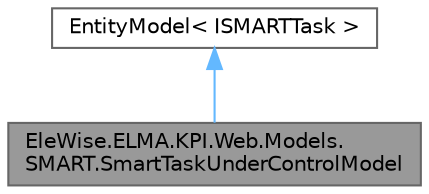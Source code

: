 digraph "EleWise.ELMA.KPI.Web.Models.SMART.SmartTaskUnderControlModel"
{
 // LATEX_PDF_SIZE
  bgcolor="transparent";
  edge [fontname=Helvetica,fontsize=10,labelfontname=Helvetica,labelfontsize=10];
  node [fontname=Helvetica,fontsize=10,shape=box,height=0.2,width=0.4];
  Node1 [id="Node000001",label="EleWise.ELMA.KPI.Web.Models.\lSMART.SmartTaskUnderControlModel",height=0.2,width=0.4,color="gray40", fillcolor="grey60", style="filled", fontcolor="black",tooltip="Модель для вьюхи UnderControl."];
  Node2 -> Node1 [id="edge1_Node000001_Node000002",dir="back",color="steelblue1",style="solid",tooltip=" "];
  Node2 [id="Node000002",label="EntityModel\< ISMARTTask \>",height=0.2,width=0.4,color="gray40", fillcolor="white", style="filled",tooltip=" "];
}
